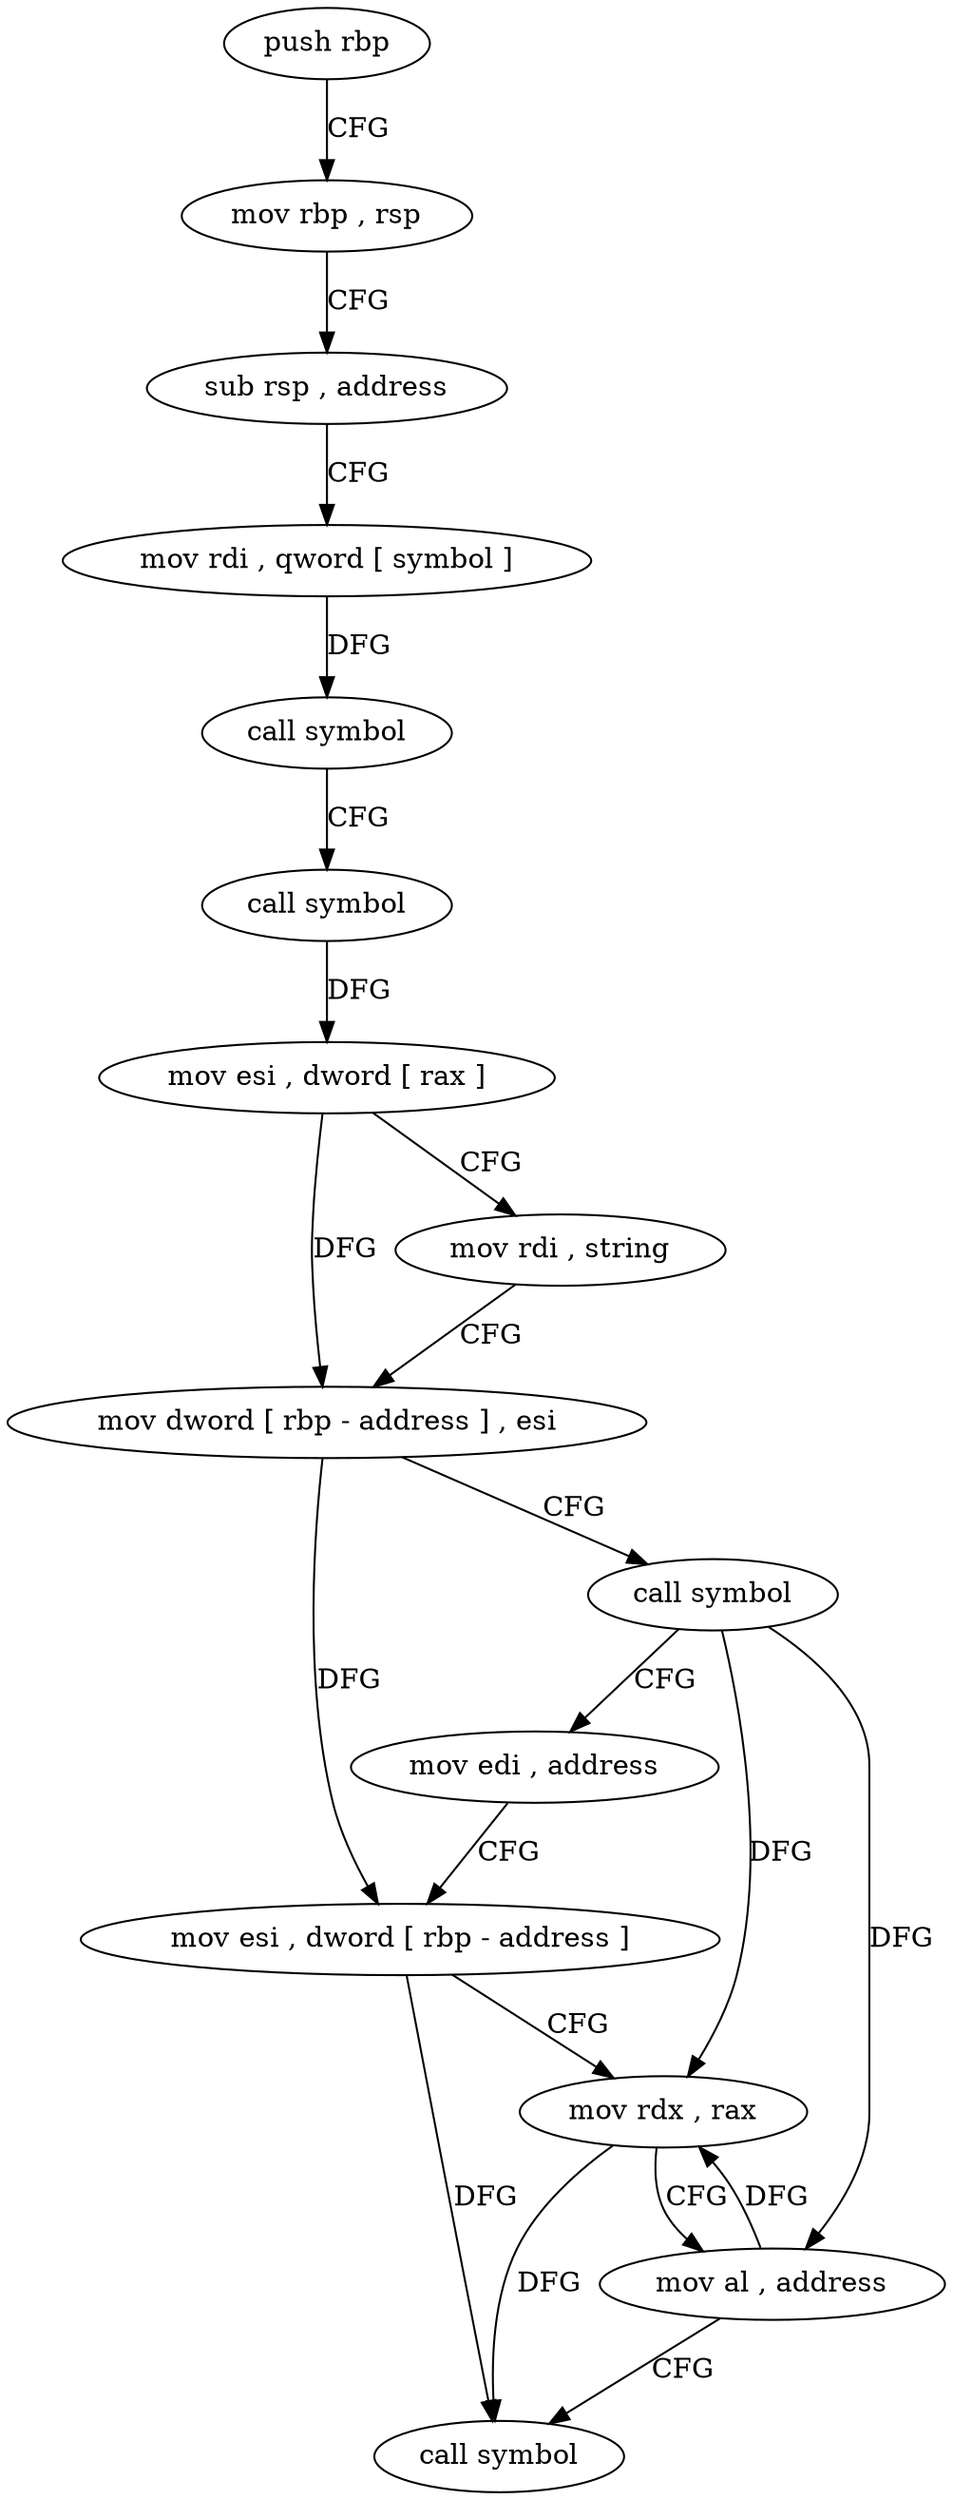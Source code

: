 digraph "func" {
"4209472" [label = "push rbp" ]
"4209473" [label = "mov rbp , rsp" ]
"4209476" [label = "sub rsp , address" ]
"4209480" [label = "mov rdi , qword [ symbol ]" ]
"4209488" [label = "call symbol" ]
"4209493" [label = "call symbol" ]
"4209498" [label = "mov esi , dword [ rax ]" ]
"4209500" [label = "mov rdi , string" ]
"4209510" [label = "mov dword [ rbp - address ] , esi" ]
"4209513" [label = "call symbol" ]
"4209518" [label = "mov edi , address" ]
"4209523" [label = "mov esi , dword [ rbp - address ]" ]
"4209526" [label = "mov rdx , rax" ]
"4209529" [label = "mov al , address" ]
"4209531" [label = "call symbol" ]
"4209472" -> "4209473" [ label = "CFG" ]
"4209473" -> "4209476" [ label = "CFG" ]
"4209476" -> "4209480" [ label = "CFG" ]
"4209480" -> "4209488" [ label = "DFG" ]
"4209488" -> "4209493" [ label = "CFG" ]
"4209493" -> "4209498" [ label = "DFG" ]
"4209498" -> "4209500" [ label = "CFG" ]
"4209498" -> "4209510" [ label = "DFG" ]
"4209500" -> "4209510" [ label = "CFG" ]
"4209510" -> "4209513" [ label = "CFG" ]
"4209510" -> "4209523" [ label = "DFG" ]
"4209513" -> "4209518" [ label = "CFG" ]
"4209513" -> "4209526" [ label = "DFG" ]
"4209513" -> "4209529" [ label = "DFG" ]
"4209518" -> "4209523" [ label = "CFG" ]
"4209523" -> "4209526" [ label = "CFG" ]
"4209523" -> "4209531" [ label = "DFG" ]
"4209526" -> "4209529" [ label = "CFG" ]
"4209526" -> "4209531" [ label = "DFG" ]
"4209529" -> "4209531" [ label = "CFG" ]
"4209529" -> "4209526" [ label = "DFG" ]
}
